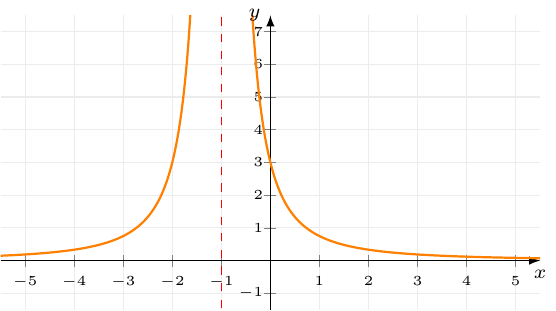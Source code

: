 \documentclass[crop]{standalone}
\usepackage[dvipsnames]{xcolor}
\usepackage{tikz}
\usepackage{pgfplots}
\pgfplotsset{compat=1.18}
\begin{document}
  \begin{tikzpicture}
    \begin{axis}[%
      axis x line=center,axis y line=center,
      unit vector ratio={1.5 1},
      xlabel={$x$},ylabel={$y$},
      xlabel style={below,font=\scriptsize},
      ylabel style={left,font=\scriptsize},
      xmin=-5.5,xmax=5.5,
      xtick={-5,-4,-3,-2,-1,0,1,2,3,4,5},
      xticklabel style={font=\tiny},
      ymin=-1.5,ymax=7.5,
      restrict y to domain=-5:9,
      ytick={-1,0,1,2,3,4,5,6,7},
      yticklabel style={font=\tiny,xshift=0.3em},
      axis line style={-latex},
      grid=major,
      major grid style={gray!15},
      declare function={
        f(\x) = 3/(\x+1)^2;
      }
    ]%
      \addplot[mark=none,color=orange,thick,samples=1000,domain=-6:6] {f(x)};
      \draw[dashed,red] (-1,-5) -- (-1,9);
    \end{axis}
  \end{tikzpicture}%
\end{document}